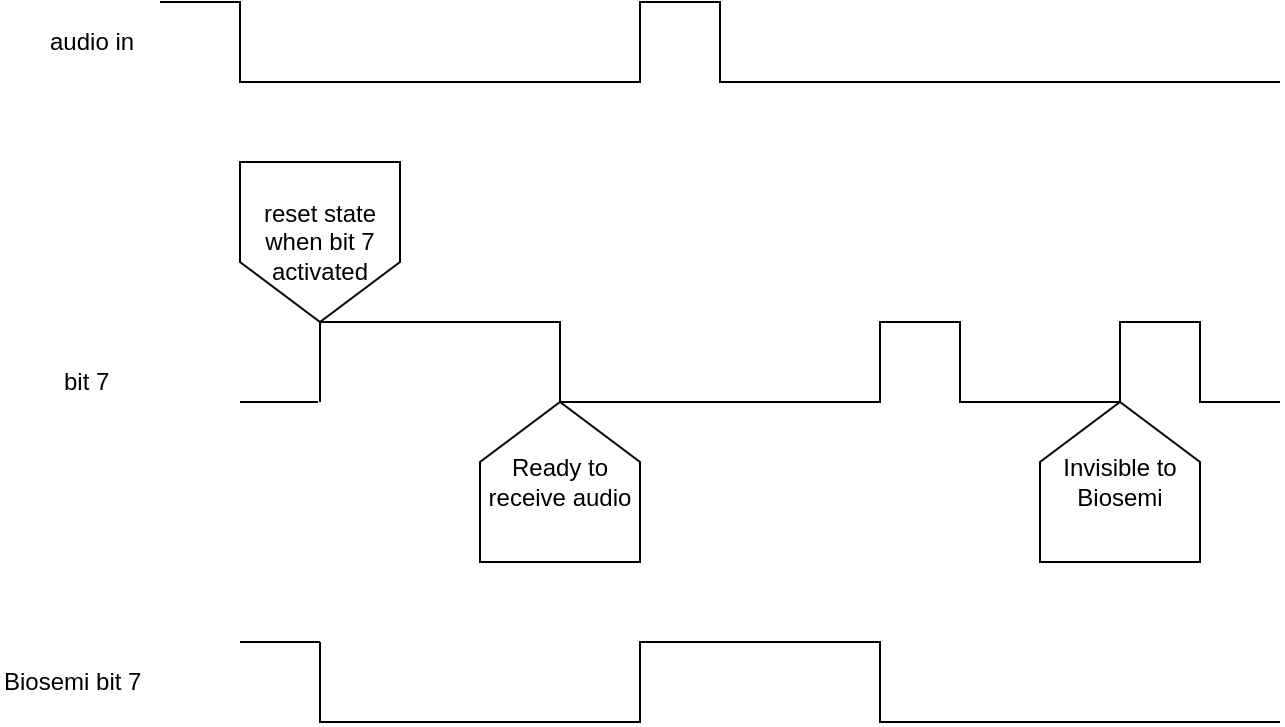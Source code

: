 <mxfile version="15.9.1" type="device"><diagram id="FriyQX73mkqR9rdBFtt_" name="Page-1"><mxGraphModel dx="1422" dy="793" grid="1" gridSize="10" guides="1" tooltips="1" connect="1" arrows="1" fold="1" page="1" pageScale="1" pageWidth="700" pageHeight="500" math="0" shadow="0"><root><mxCell id="0"/><mxCell id="1" parent="0"/><mxCell id="PmzxonzP3nboD4EZl2ih-9" value="bit 7" style="text;strokeColor=none;fillColor=none;html=1;fontSize=12;fontStyle=0;verticalAlign=middle;align=left;labelBorderColor=none;" parent="1" vertex="1"><mxGeometry x="30" y="210" width="30" height="40" as="geometry"/></mxCell><mxCell id="PmzxonzP3nboD4EZl2ih-15" value="reset state when bit 7 activated" style="shape=offPageConnector;whiteSpace=wrap;html=1;labelBorderColor=none;fontSize=12;" parent="1" vertex="1"><mxGeometry x="120" y="120" width="80" height="80" as="geometry"/></mxCell><mxCell id="PmzxonzP3nboD4EZl2ih-16" value="Ready to receive audio" style="shape=offPageConnector;whiteSpace=wrap;html=1;labelBorderColor=none;fontSize=12;direction=west;" parent="1" vertex="1"><mxGeometry x="240" y="240" width="80" height="80" as="geometry"/></mxCell><mxCell id="PmzxonzP3nboD4EZl2ih-23" value="&lt;div&gt;Biosemi bit 7&lt;/div&gt;" style="text;strokeColor=none;fillColor=none;html=1;fontSize=12;fontStyle=0;verticalAlign=middle;align=left;labelBorderColor=none;" parent="1" vertex="1"><mxGeometry y="360" width="75" height="40" as="geometry"/></mxCell><mxCell id="PmzxonzP3nboD4EZl2ih-48" value="&lt;div&gt;audio in&lt;/div&gt;" style="text;strokeColor=none;fillColor=none;html=1;fontSize=12;fontStyle=0;verticalAlign=middle;align=left;labelBorderColor=none;" parent="1" vertex="1"><mxGeometry x="22.5" y="40" width="45" height="40" as="geometry"/></mxCell><mxCell id="dUD99bHgSscswNcsxZ_a-9" value="" style="endArrow=none;html=1;rounded=0;" parent="1" edge="1"><mxGeometry width="50" height="50" relative="1" as="geometry"><mxPoint x="120" y="360" as="sourcePoint"/><mxPoint x="160" y="360" as="targetPoint"/></mxGeometry></mxCell><mxCell id="dUD99bHgSscswNcsxZ_a-10" value="" style="endArrow=none;html=1;rounded=0;" parent="1" edge="1"><mxGeometry width="50" height="50" relative="1" as="geometry"><mxPoint x="158.98" y="240" as="sourcePoint"/><mxPoint x="120" y="240" as="targetPoint"/></mxGeometry></mxCell><mxCell id="dUD99bHgSscswNcsxZ_a-11" value="" style="endArrow=none;html=1;rounded=0;" parent="1" edge="1"><mxGeometry width="50" height="50" relative="1" as="geometry"><mxPoint x="640" y="400" as="sourcePoint"/><mxPoint x="160" y="360" as="targetPoint"/><Array as="points"><mxPoint x="440" y="400"/><mxPoint x="440" y="360"/><mxPoint x="360" y="360"/><mxPoint x="320" y="360"/><mxPoint x="320" y="400"/><mxPoint x="160" y="400"/></Array></mxGeometry></mxCell><mxCell id="dUD99bHgSscswNcsxZ_a-12" value="" style="endArrow=none;html=1;rounded=0;" parent="1" edge="1"><mxGeometry width="50" height="50" relative="1" as="geometry"><mxPoint x="160" y="240" as="sourcePoint"/><mxPoint x="160" y="200" as="targetPoint"/></mxGeometry></mxCell><mxCell id="dUD99bHgSscswNcsxZ_a-14" value="" style="endArrow=none;html=1;rounded=0;entryX=0.5;entryY=1;entryDx=0;entryDy=0;" parent="1" target="PmzxonzP3nboD4EZl2ih-16" edge="1"><mxGeometry width="50" height="50" relative="1" as="geometry"><mxPoint x="160" y="200" as="sourcePoint"/><mxPoint x="370" y="350" as="targetPoint"/><Array as="points"><mxPoint x="220" y="200"/><mxPoint x="280" y="200"/></Array></mxGeometry></mxCell><mxCell id="dUD99bHgSscswNcsxZ_a-15" value="" style="endArrow=none;html=1;rounded=0;" parent="1" edge="1"><mxGeometry width="50" height="50" relative="1" as="geometry"><mxPoint x="80" y="40" as="sourcePoint"/><mxPoint x="640" y="80" as="targetPoint"/><Array as="points"><mxPoint x="120" y="40"/><mxPoint x="120" y="80"/><mxPoint x="320" y="80"/><mxPoint x="320" y="40"/><mxPoint x="360" y="40"/><mxPoint x="360" y="80"/></Array></mxGeometry></mxCell><mxCell id="dUD99bHgSscswNcsxZ_a-16" value="" style="endArrow=none;html=1;rounded=0;exitX=0.5;exitY=1;exitDx=0;exitDy=0;entryX=0.5;entryY=1;entryDx=0;entryDy=0;" parent="1" source="PmzxonzP3nboD4EZl2ih-16" edge="1"><mxGeometry width="50" height="50" relative="1" as="geometry"><mxPoint x="320" y="400" as="sourcePoint"/><mxPoint x="640" y="240" as="targetPoint"/><Array as="points"><mxPoint x="360" y="240"/><mxPoint x="440" y="240"/><mxPoint x="440" y="200"/><mxPoint x="480" y="200"/><mxPoint x="480" y="240"/><mxPoint x="560" y="240"/><mxPoint x="560" y="200"/><mxPoint x="600" y="200"/><mxPoint x="600" y="240"/></Array></mxGeometry></mxCell><mxCell id="dUD99bHgSscswNcsxZ_a-17" value="Invisible to Biosemi" style="shape=offPageConnector;whiteSpace=wrap;html=1;labelBorderColor=none;fontSize=12;direction=west;" parent="1" vertex="1"><mxGeometry x="520" y="240" width="80" height="80" as="geometry"/></mxCell></root></mxGraphModel></diagram></mxfile>